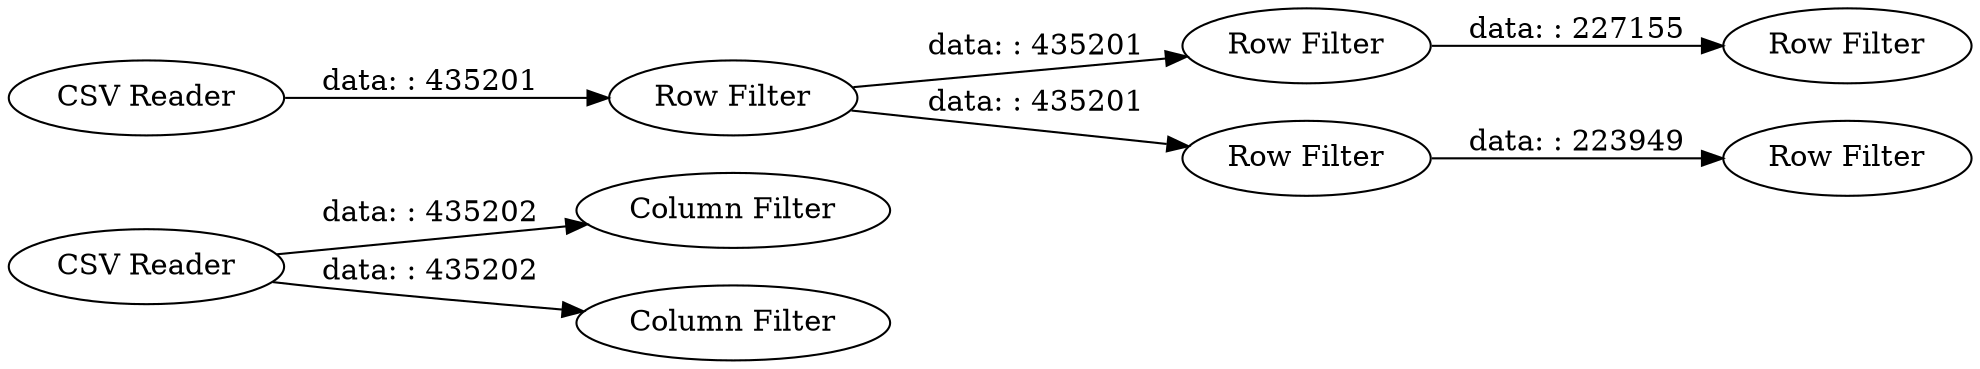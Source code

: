 digraph {
	"1350923067776196357_9" [label="Column Filter"]
	"1350923067776196357_8" [label="Column Filter"]
	"1350923067776196357_5" [label="Row Filter"]
	"1350923067776196357_2" [label="Row Filter"]
	"1350923067776196357_6" [label="Row Filter"]
	"1350923067776196357_3" [label="Row Filter"]
	"1350923067776196357_4" [label="Row Filter"]
	"1350923067776196357_7" [label="CSV Reader"]
	"1350923067776196357_1" [label="CSV Reader"]
	"1350923067776196357_7" -> "1350923067776196357_9" [label="data: : 435202"]
	"1350923067776196357_3" -> "1350923067776196357_5" [label="data: : 227155"]
	"1350923067776196357_7" -> "1350923067776196357_8" [label="data: : 435202"]
	"1350923067776196357_1" -> "1350923067776196357_2" [label="data: : 435201"]
	"1350923067776196357_2" -> "1350923067776196357_3" [label="data: : 435201"]
	"1350923067776196357_4" -> "1350923067776196357_6" [label="data: : 223949"]
	"1350923067776196357_2" -> "1350923067776196357_4" [label="data: : 435201"]
	rankdir=LR
}

